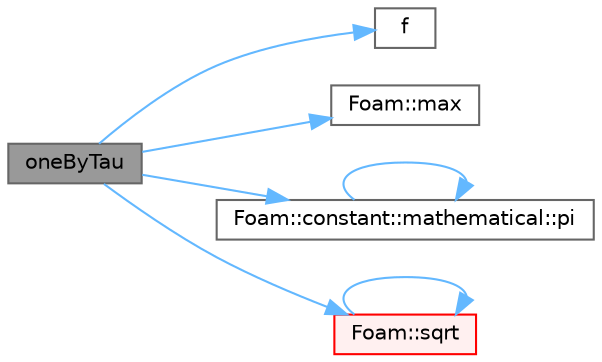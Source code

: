 digraph "oneByTau"
{
 // LATEX_PDF_SIZE
  bgcolor="transparent";
  edge [fontname=Helvetica,fontsize=10,labelfontname=Helvetica,labelfontsize=10];
  node [fontname=Helvetica,fontsize=10,shape=box,height=0.2,width=0.4];
  rankdir="LR";
  Node1 [id="Node000001",label="oneByTau",height=0.2,width=0.4,color="gray40", fillcolor="grey60", style="filled", fontcolor="black",tooltip=" "];
  Node1 -> Node2 [id="edge1_Node000001_Node000002",color="steelblue1",style="solid",tooltip=" "];
  Node2 [id="Node000002",label="f",height=0.2,width=0.4,color="grey40", fillcolor="white", style="filled",URL="$readKivaGrid_8H.html#a888be93833ac7a23170555c69c690288",tooltip=" "];
  Node1 -> Node3 [id="edge2_Node000001_Node000003",color="steelblue1",style="solid",tooltip=" "];
  Node3 [id="Node000003",label="Foam::max",height=0.2,width=0.4,color="grey40", fillcolor="white", style="filled",URL="$namespaceFoam.html#a0e0c00c14acbabe88eec56a8b0fa2806",tooltip=" "];
  Node1 -> Node4 [id="edge3_Node000001_Node000004",color="steelblue1",style="solid",tooltip=" "];
  Node4 [id="Node000004",label="Foam::constant::mathematical::pi",height=0.2,width=0.4,color="grey40", fillcolor="white", style="filled",URL="$namespaceFoam_1_1constant_1_1mathematical.html#a95223b90d8ac5b3aff071c687367f8f5",tooltip=" "];
  Node4 -> Node4 [id="edge4_Node000004_Node000004",color="steelblue1",style="solid",tooltip=" "];
  Node1 -> Node5 [id="edge5_Node000001_Node000005",color="steelblue1",style="solid",tooltip=" "];
  Node5 [id="Node000005",label="Foam::sqrt",height=0.2,width=0.4,color="red", fillcolor="#FFF0F0", style="filled",URL="$namespaceFoam.html#a8616bd62eebf2342a80222fecb1bda71",tooltip=" "];
  Node5 -> Node5 [id="edge6_Node000005_Node000005",color="steelblue1",style="solid",tooltip=" "];
}
